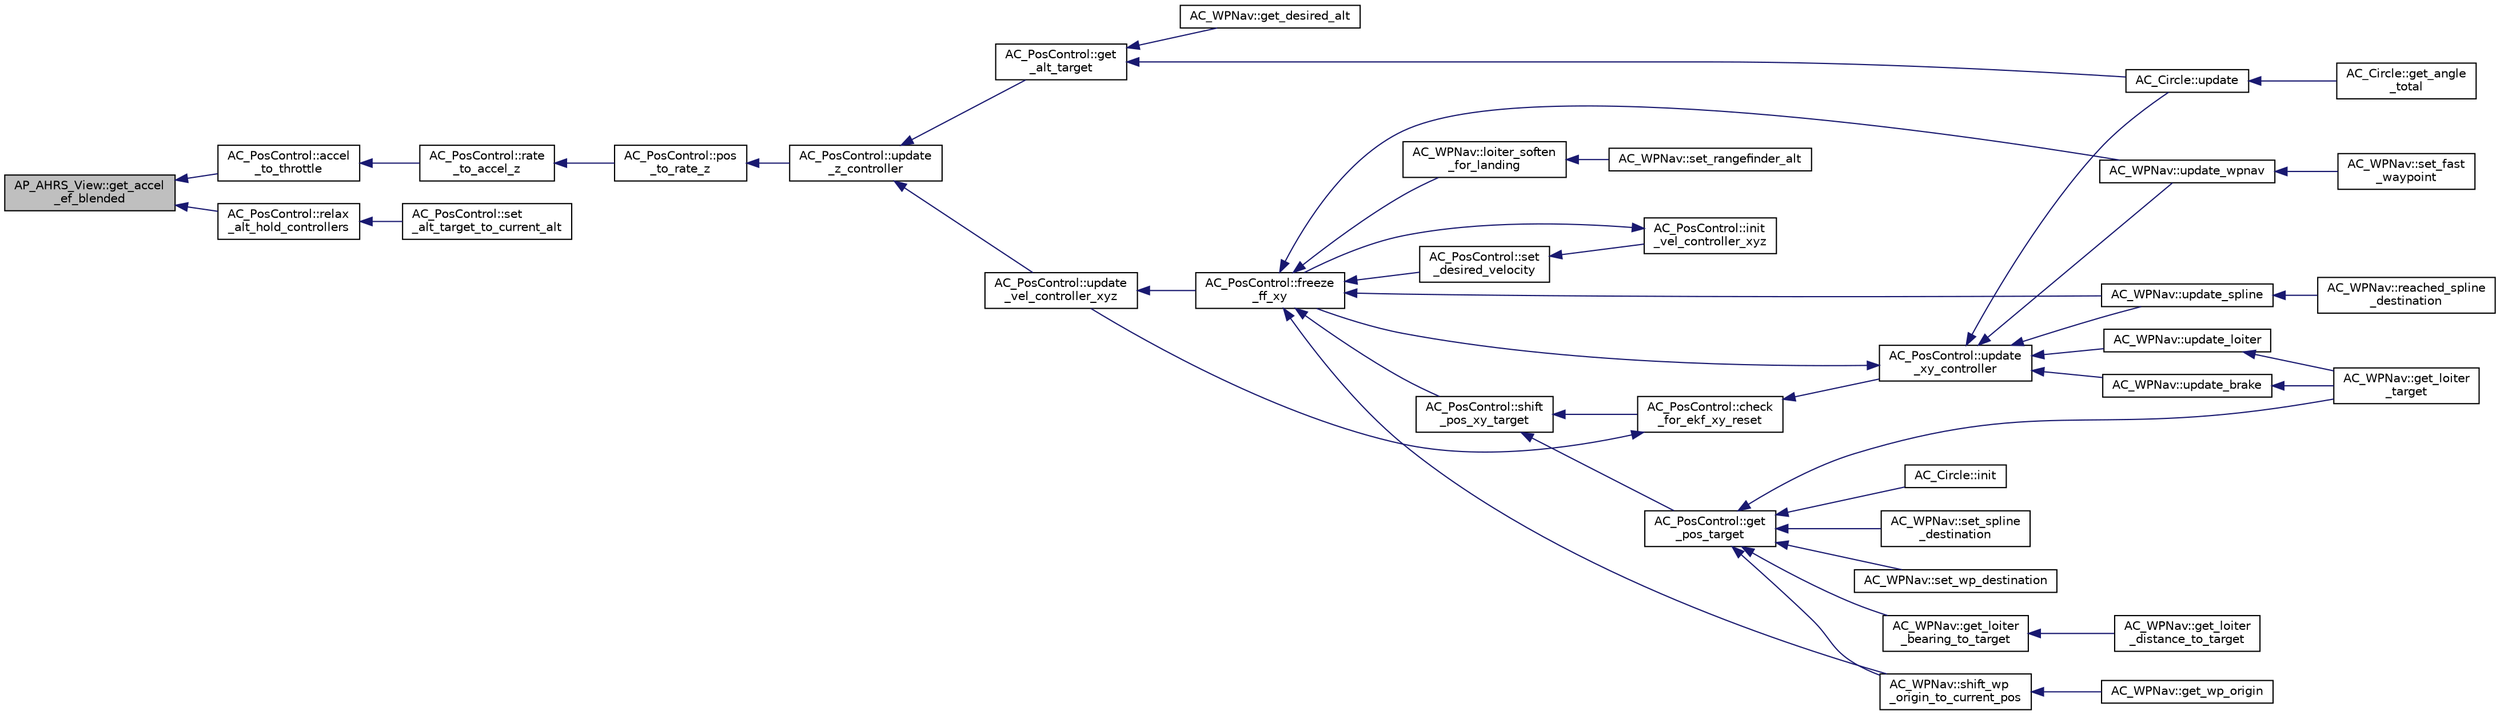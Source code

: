 digraph "AP_AHRS_View::get_accel_ef_blended"
{
 // INTERACTIVE_SVG=YES
  edge [fontname="Helvetica",fontsize="10",labelfontname="Helvetica",labelfontsize="10"];
  node [fontname="Helvetica",fontsize="10",shape=record];
  rankdir="LR";
  Node1 [label="AP_AHRS_View::get_accel\l_ef_blended",height=0.2,width=0.4,color="black", fillcolor="grey75", style="filled", fontcolor="black"];
  Node1 -> Node2 [dir="back",color="midnightblue",fontsize="10",style="solid",fontname="Helvetica"];
  Node2 [label="AC_PosControl::accel\l_to_throttle",height=0.2,width=0.4,color="black", fillcolor="white", style="filled",URL="$classAC__PosControl.html#a326002cec926ea659f8c06273c09513c"];
  Node2 -> Node3 [dir="back",color="midnightblue",fontsize="10",style="solid",fontname="Helvetica"];
  Node3 [label="AC_PosControl::rate\l_to_accel_z",height=0.2,width=0.4,color="black", fillcolor="white", style="filled",URL="$classAC__PosControl.html#a7f2e50bce46c82e024fb47a288b2ffb2"];
  Node3 -> Node4 [dir="back",color="midnightblue",fontsize="10",style="solid",fontname="Helvetica"];
  Node4 [label="AC_PosControl::pos\l_to_rate_z",height=0.2,width=0.4,color="black", fillcolor="white", style="filled",URL="$classAC__PosControl.html#adaf1679fb65c1bef02180409dcd96cad"];
  Node4 -> Node5 [dir="back",color="midnightblue",fontsize="10",style="solid",fontname="Helvetica"];
  Node5 [label="AC_PosControl::update\l_z_controller",height=0.2,width=0.4,color="black", fillcolor="white", style="filled",URL="$classAC__PosControl.html#af9c555a3b07ea1420ea28e7333379941",tooltip="update_z_controller - fly to altitude in cm above home "];
  Node5 -> Node6 [dir="back",color="midnightblue",fontsize="10",style="solid",fontname="Helvetica"];
  Node6 [label="AC_PosControl::get\l_alt_target",height=0.2,width=0.4,color="black", fillcolor="white", style="filled",URL="$classAC__PosControl.html#a9113b44ed876dd2d9a326eb59f3d625a"];
  Node6 -> Node7 [dir="back",color="midnightblue",fontsize="10",style="solid",fontname="Helvetica"];
  Node7 [label="AC_WPNav::get_desired_alt",height=0.2,width=0.4,color="black", fillcolor="white", style="filled",URL="$classAC__WPNav.html#a8542028b741ca81881b9e00d42cc2eea",tooltip="get_desired_alt - get desired altitude (in cm above home) from loiter or wp controller which should b..."];
  Node6 -> Node8 [dir="back",color="midnightblue",fontsize="10",style="solid",fontname="Helvetica"];
  Node8 [label="AC_Circle::update",height=0.2,width=0.4,color="black", fillcolor="white", style="filled",URL="$classAC__Circle.html#ad28205982ae7bc5f1e72f5285696c99b",tooltip="update - update circle controller "];
  Node8 -> Node9 [dir="back",color="midnightblue",fontsize="10",style="solid",fontname="Helvetica"];
  Node9 [label="AC_Circle::get_angle\l_total",height=0.2,width=0.4,color="black", fillcolor="white", style="filled",URL="$classAC__Circle.html#a176fe6b798510eb180d35f62d7f6487c",tooltip="get_angle_total - return total angle in radians that vehicle has circled "];
  Node5 -> Node10 [dir="back",color="midnightblue",fontsize="10",style="solid",fontname="Helvetica"];
  Node10 [label="AC_PosControl::update\l_vel_controller_xyz",height=0.2,width=0.4,color="black", fillcolor="white", style="filled",URL="$classAC__PosControl.html#ad89eec74ef77005f3f5c449da98ad12c"];
  Node10 -> Node11 [dir="back",color="midnightblue",fontsize="10",style="solid",fontname="Helvetica"];
  Node11 [label="AC_PosControl::freeze\l_ff_xy",height=0.2,width=0.4,color="black", fillcolor="white", style="filled",URL="$classAC__PosControl.html#ac150947d527995a72dff6ad0921a1891",tooltip="freeze_ff_xy - used to stop the feed forward being calculated during a known discontinuity ..."];
  Node11 -> Node12 [dir="back",color="midnightblue",fontsize="10",style="solid",fontname="Helvetica"];
  Node12 [label="AC_WPNav::loiter_soften\l_for_landing",height=0.2,width=0.4,color="black", fillcolor="white", style="filled",URL="$classAC__WPNav.html#a9b3fd8fd5c74d31ebffa89cdf98f570a",tooltip="loiter_soften_for_landing - reduce response for landing "];
  Node12 -> Node13 [dir="back",color="midnightblue",fontsize="10",style="solid",fontname="Helvetica"];
  Node13 [label="AC_WPNav::set_rangefinder_alt",height=0.2,width=0.4,color="black", fillcolor="white", style="filled",URL="$classAC__WPNav.html#af37186ad98df47275d15c04761f81ab4",tooltip="provide rangefinder altitude "];
  Node11 -> Node14 [dir="back",color="midnightblue",fontsize="10",style="solid",fontname="Helvetica"];
  Node14 [label="AC_PosControl::set\l_desired_velocity",height=0.2,width=0.4,color="black", fillcolor="white", style="filled",URL="$classAC__PosControl.html#a26ec8e9313b7c01fa449ba4f2d194d28"];
  Node14 -> Node15 [dir="back",color="midnightblue",fontsize="10",style="solid",fontname="Helvetica"];
  Node15 [label="AC_PosControl::init\l_vel_controller_xyz",height=0.2,width=0.4,color="black", fillcolor="white", style="filled",URL="$classAC__PosControl.html#ae2897de0075f8f8aaa94eb7e8cad100b",tooltip="xyz velocity controller "];
  Node15 -> Node11 [dir="back",color="midnightblue",fontsize="10",style="solid",fontname="Helvetica"];
  Node11 -> Node16 [dir="back",color="midnightblue",fontsize="10",style="solid",fontname="Helvetica"];
  Node16 [label="AC_PosControl::shift\l_pos_xy_target",height=0.2,width=0.4,color="black", fillcolor="white", style="filled",URL="$classAC__PosControl.html#a0a3dc64da9e355dea10959cb41e6aa8b",tooltip="shift position target target in x, y axis "];
  Node16 -> Node17 [dir="back",color="midnightblue",fontsize="10",style="solid",fontname="Helvetica"];
  Node17 [label="AC_PosControl::check\l_for_ekf_xy_reset",height=0.2,width=0.4,color="black", fillcolor="white", style="filled",URL="$classAC__PosControl.html#adcd8a80dc29c0e77d0c3f225689319b9",tooltip="check for ekf position reset and adjust loiter or brake target position "];
  Node17 -> Node10 [dir="back",color="midnightblue",fontsize="10",style="solid",fontname="Helvetica"];
  Node17 -> Node18 [dir="back",color="midnightblue",fontsize="10",style="solid",fontname="Helvetica"];
  Node18 [label="AC_PosControl::update\l_xy_controller",height=0.2,width=0.4,color="black", fillcolor="white", style="filled",URL="$classAC__PosControl.html#a497c1799c10d146b6f2e2b542889c083",tooltip="update_xy_controller - run the horizontal position controller - should be called at 100hz or higher ..."];
  Node18 -> Node11 [dir="back",color="midnightblue",fontsize="10",style="solid",fontname="Helvetica"];
  Node18 -> Node8 [dir="back",color="midnightblue",fontsize="10",style="solid",fontname="Helvetica"];
  Node18 -> Node19 [dir="back",color="midnightblue",fontsize="10",style="solid",fontname="Helvetica"];
  Node19 [label="AC_WPNav::update_brake",height=0.2,width=0.4,color="black", fillcolor="white", style="filled",URL="$classAC__WPNav.html#af9d3f98ad44166d4c5d072bf3ba4a3db",tooltip="update_brake - run the brake controller - should be called at 400hz "];
  Node19 -> Node20 [dir="back",color="midnightblue",fontsize="10",style="solid",fontname="Helvetica"];
  Node20 [label="AC_WPNav::get_loiter\l_target",height=0.2,width=0.4,color="black", fillcolor="white", style="filled",URL="$classAC__WPNav.html#ae34a88192799de8f2b96c8cd295bb971",tooltip="get_loiter_target - returns loiter target position "];
  Node18 -> Node21 [dir="back",color="midnightblue",fontsize="10",style="solid",fontname="Helvetica"];
  Node21 [label="AC_WPNav::update_loiter",height=0.2,width=0.4,color="black", fillcolor="white", style="filled",URL="$classAC__WPNav.html#a0a434270245fd8641352af387700dc82",tooltip="update_loiter - run the loiter controller - should be called at 10hz "];
  Node21 -> Node20 [dir="back",color="midnightblue",fontsize="10",style="solid",fontname="Helvetica"];
  Node18 -> Node22 [dir="back",color="midnightblue",fontsize="10",style="solid",fontname="Helvetica"];
  Node22 [label="AC_WPNav::update_spline",height=0.2,width=0.4,color="black", fillcolor="white", style="filled",URL="$classAC__WPNav.html#acc138e7bc6435087ab308896358de6a3",tooltip="update_spline - update spline controller "];
  Node22 -> Node23 [dir="back",color="midnightblue",fontsize="10",style="solid",fontname="Helvetica"];
  Node23 [label="AC_WPNav::reached_spline\l_destination",height=0.2,width=0.4,color="black", fillcolor="white", style="filled",URL="$classAC__WPNav.html#a3169a6fb417742e33c3a5197bb7a6c6d",tooltip="reached_spline_destination - true when we have come within RADIUS cm of the waypoint ..."];
  Node18 -> Node24 [dir="back",color="midnightblue",fontsize="10",style="solid",fontname="Helvetica"];
  Node24 [label="AC_WPNav::update_wpnav",height=0.2,width=0.4,color="black", fillcolor="white", style="filled",URL="$classAC__WPNav.html#a7dc4785fbce8364d7eb3d8e2d0c1b987",tooltip="update_wpnav - run the wp controller - should be called at 100hz or higher "];
  Node24 -> Node25 [dir="back",color="midnightblue",fontsize="10",style="solid",fontname="Helvetica"];
  Node25 [label="AC_WPNav::set_fast\l_waypoint",height=0.2,width=0.4,color="black", fillcolor="white", style="filled",URL="$classAC__WPNav.html#a4795d6f44811c6ca8b592c5cc098e0c0",tooltip="set_fast_waypoint - set to true to ignore the waypoint radius and consider the waypoint &#39;reached&#39; the..."];
  Node16 -> Node26 [dir="back",color="midnightblue",fontsize="10",style="solid",fontname="Helvetica"];
  Node26 [label="AC_PosControl::get\l_pos_target",height=0.2,width=0.4,color="black", fillcolor="white", style="filled",URL="$classAC__PosControl.html#a6b3617b946ffd6935c11a63629f186ec",tooltip="get_pos_target - get target as position vector (from home in cm) "];
  Node26 -> Node27 [dir="back",color="midnightblue",fontsize="10",style="solid",fontname="Helvetica"];
  Node27 [label="AC_WPNav::get_loiter\l_bearing_to_target",height=0.2,width=0.4,color="black", fillcolor="white", style="filled",URL="$classAC__WPNav.html#a7f711c7661c335417cbcc28f9546688c",tooltip="get_loiter_bearing_to_target - get bearing to loiter target in centi-degrees "];
  Node27 -> Node28 [dir="back",color="midnightblue",fontsize="10",style="solid",fontname="Helvetica"];
  Node28 [label="AC_WPNav::get_loiter\l_distance_to_target",height=0.2,width=0.4,color="black", fillcolor="white", style="filled",URL="$classAC__WPNav.html#a828016e98938c6bbb6236e0b92e20807",tooltip="get_loiter_distance_to_target - get horizontal distance to loiter target in cm "];
  Node26 -> Node20 [dir="back",color="midnightblue",fontsize="10",style="solid",fontname="Helvetica"];
  Node26 -> Node29 [dir="back",color="midnightblue",fontsize="10",style="solid",fontname="Helvetica"];
  Node29 [label="AC_Circle::init",height=0.2,width=0.4,color="black", fillcolor="white", style="filled",URL="$classAC__Circle.html#a20eefa0e2e7172498728dbf1f5eed4af"];
  Node26 -> Node30 [dir="back",color="midnightblue",fontsize="10",style="solid",fontname="Helvetica"];
  Node30 [label="AC_WPNav::set_spline\l_destination",height=0.2,width=0.4,color="black", fillcolor="white", style="filled",URL="$classAC__WPNav.html#a8caabd95cf51512456cd8d81f38dbff9"];
  Node26 -> Node31 [dir="back",color="midnightblue",fontsize="10",style="solid",fontname="Helvetica"];
  Node31 [label="AC_WPNav::set_wp_destination",height=0.2,width=0.4,color="black", fillcolor="white", style="filled",URL="$classAC__WPNav.html#a38519fcac3a24cf64ec7c37e90fc3e13"];
  Node26 -> Node32 [dir="back",color="midnightblue",fontsize="10",style="solid",fontname="Helvetica"];
  Node32 [label="AC_WPNav::shift_wp\l_origin_to_current_pos",height=0.2,width=0.4,color="black", fillcolor="white", style="filled",URL="$classAC__WPNav.html#a7ebe48af2381e791cbcdea94c7af2e3e"];
  Node32 -> Node33 [dir="back",color="midnightblue",fontsize="10",style="solid",fontname="Helvetica"];
  Node33 [label="AC_WPNav::get_wp_origin",height=0.2,width=0.4,color="black", fillcolor="white", style="filled",URL="$classAC__WPNav.html#acc07b8521654cf468b6a86fad9104a4c",tooltip="get origin using position vector (distance from home in cm) "];
  Node11 -> Node32 [dir="back",color="midnightblue",fontsize="10",style="solid",fontname="Helvetica"];
  Node11 -> Node22 [dir="back",color="midnightblue",fontsize="10",style="solid",fontname="Helvetica"];
  Node11 -> Node24 [dir="back",color="midnightblue",fontsize="10",style="solid",fontname="Helvetica"];
  Node1 -> Node34 [dir="back",color="midnightblue",fontsize="10",style="solid",fontname="Helvetica"];
  Node34 [label="AC_PosControl::relax\l_alt_hold_controllers",height=0.2,width=0.4,color="black", fillcolor="white", style="filled",URL="$classAC__PosControl.html#a73ba96e0c072bf80ac6c7be005ca312e",tooltip="relax_alt_hold_controllers - set all desired and targets to measured "];
  Node34 -> Node35 [dir="back",color="midnightblue",fontsize="10",style="solid",fontname="Helvetica"];
  Node35 [label="AC_PosControl::set\l_alt_target_to_current_alt",height=0.2,width=0.4,color="black", fillcolor="white", style="filled",URL="$classAC__PosControl.html#aad49fb4ca95f76231c9645c6cfee937d",tooltip="set_alt_target_to_current_alt - set altitude target to current altitude "];
}
